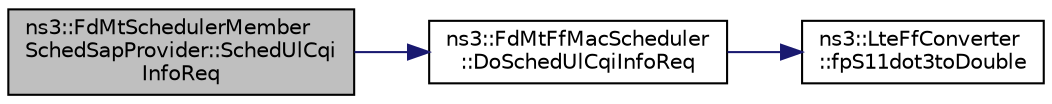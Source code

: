digraph "ns3::FdMtSchedulerMemberSchedSapProvider::SchedUlCqiInfoReq"
{
  edge [fontname="Helvetica",fontsize="10",labelfontname="Helvetica",labelfontsize="10"];
  node [fontname="Helvetica",fontsize="10",shape=record];
  rankdir="LR";
  Node1 [label="ns3::FdMtSchedulerMember\lSchedSapProvider::SchedUlCqi\lInfoReq",height=0.2,width=0.4,color="black", fillcolor="grey75", style="filled", fontcolor="black"];
  Node1 -> Node2 [color="midnightblue",fontsize="10",style="solid"];
  Node2 [label="ns3::FdMtFfMacScheduler\l::DoSchedUlCqiInfoReq",height=0.2,width=0.4,color="black", fillcolor="white", style="filled",URL="$dc/d16/classns3_1_1FdMtFfMacScheduler.html#a62464e80900f6e4551a54bdcab554c7b"];
  Node2 -> Node3 [color="midnightblue",fontsize="10",style="solid"];
  Node3 [label="ns3::LteFfConverter\l::fpS11dot3toDouble",height=0.2,width=0.4,color="black", fillcolor="white", style="filled",URL="$d5/db1/classns3_1_1LteFfConverter.html#aa5d8c2a8f988dbd63da91818c18666eb"];
}

